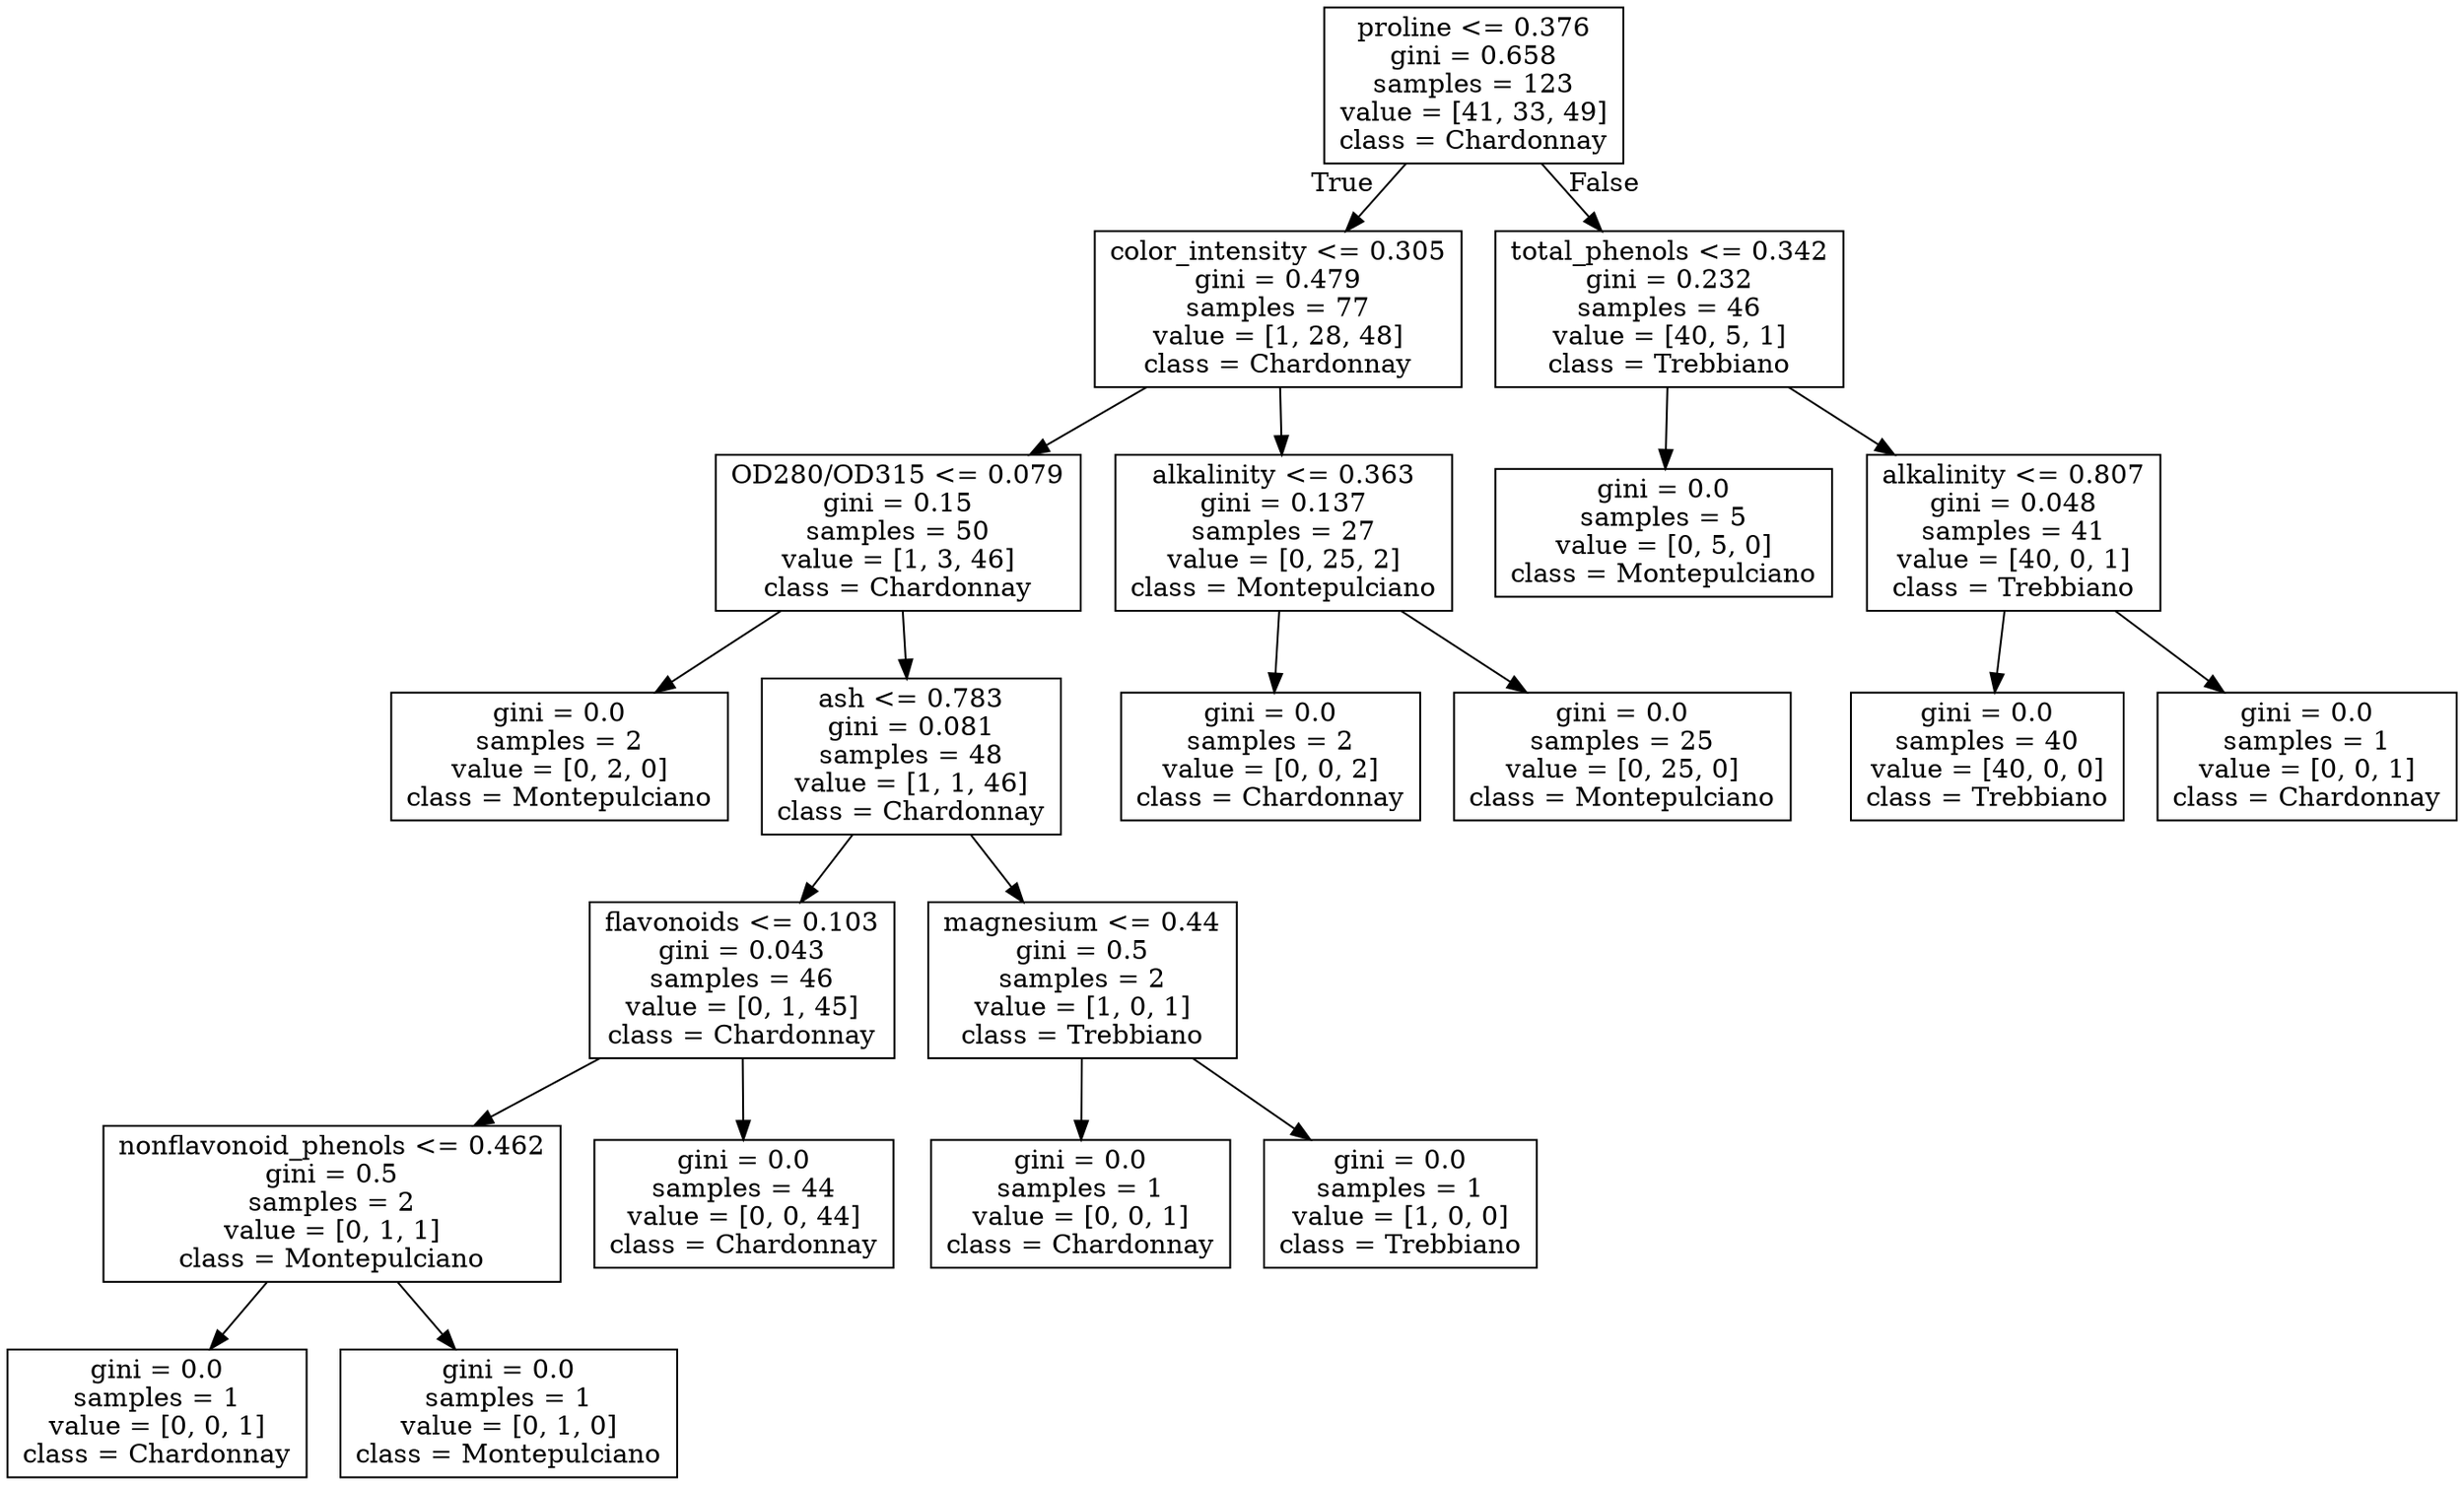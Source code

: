 digraph Tree {
node [shape=box] ;
0 [label="proline <= 0.376\ngini = 0.658\nsamples = 123\nvalue = [41, 33, 49]\nclass = Chardonnay"] ;
1 [label="color_intensity <= 0.305\ngini = 0.479\nsamples = 77\nvalue = [1, 28, 48]\nclass = Chardonnay"] ;
0 -> 1 [labeldistance=2.5, labelangle=45, headlabel="True"] ;
2 [label="OD280/OD315 <= 0.079\ngini = 0.15\nsamples = 50\nvalue = [1, 3, 46]\nclass = Chardonnay"] ;
1 -> 2 ;
3 [label="gini = 0.0\nsamples = 2\nvalue = [0, 2, 0]\nclass = Montepulciano"] ;
2 -> 3 ;
4 [label="ash <= 0.783\ngini = 0.081\nsamples = 48\nvalue = [1, 1, 46]\nclass = Chardonnay"] ;
2 -> 4 ;
5 [label="flavonoids <= 0.103\ngini = 0.043\nsamples = 46\nvalue = [0, 1, 45]\nclass = Chardonnay"] ;
4 -> 5 ;
6 [label="nonflavonoid_phenols <= 0.462\ngini = 0.5\nsamples = 2\nvalue = [0, 1, 1]\nclass = Montepulciano"] ;
5 -> 6 ;
7 [label="gini = 0.0\nsamples = 1\nvalue = [0, 0, 1]\nclass = Chardonnay"] ;
6 -> 7 ;
8 [label="gini = 0.0\nsamples = 1\nvalue = [0, 1, 0]\nclass = Montepulciano"] ;
6 -> 8 ;
9 [label="gini = 0.0\nsamples = 44\nvalue = [0, 0, 44]\nclass = Chardonnay"] ;
5 -> 9 ;
10 [label="magnesium <= 0.44\ngini = 0.5\nsamples = 2\nvalue = [1, 0, 1]\nclass = Trebbiano"] ;
4 -> 10 ;
11 [label="gini = 0.0\nsamples = 1\nvalue = [0, 0, 1]\nclass = Chardonnay"] ;
10 -> 11 ;
12 [label="gini = 0.0\nsamples = 1\nvalue = [1, 0, 0]\nclass = Trebbiano"] ;
10 -> 12 ;
13 [label="alkalinity <= 0.363\ngini = 0.137\nsamples = 27\nvalue = [0, 25, 2]\nclass = Montepulciano"] ;
1 -> 13 ;
14 [label="gini = 0.0\nsamples = 2\nvalue = [0, 0, 2]\nclass = Chardonnay"] ;
13 -> 14 ;
15 [label="gini = 0.0\nsamples = 25\nvalue = [0, 25, 0]\nclass = Montepulciano"] ;
13 -> 15 ;
16 [label="total_phenols <= 0.342\ngini = 0.232\nsamples = 46\nvalue = [40, 5, 1]\nclass = Trebbiano"] ;
0 -> 16 [labeldistance=2.5, labelangle=-45, headlabel="False"] ;
17 [label="gini = 0.0\nsamples = 5\nvalue = [0, 5, 0]\nclass = Montepulciano"] ;
16 -> 17 ;
18 [label="alkalinity <= 0.807\ngini = 0.048\nsamples = 41\nvalue = [40, 0, 1]\nclass = Trebbiano"] ;
16 -> 18 ;
19 [label="gini = 0.0\nsamples = 40\nvalue = [40, 0, 0]\nclass = Trebbiano"] ;
18 -> 19 ;
20 [label="gini = 0.0\nsamples = 1\nvalue = [0, 0, 1]\nclass = Chardonnay"] ;
18 -> 20 ;
}